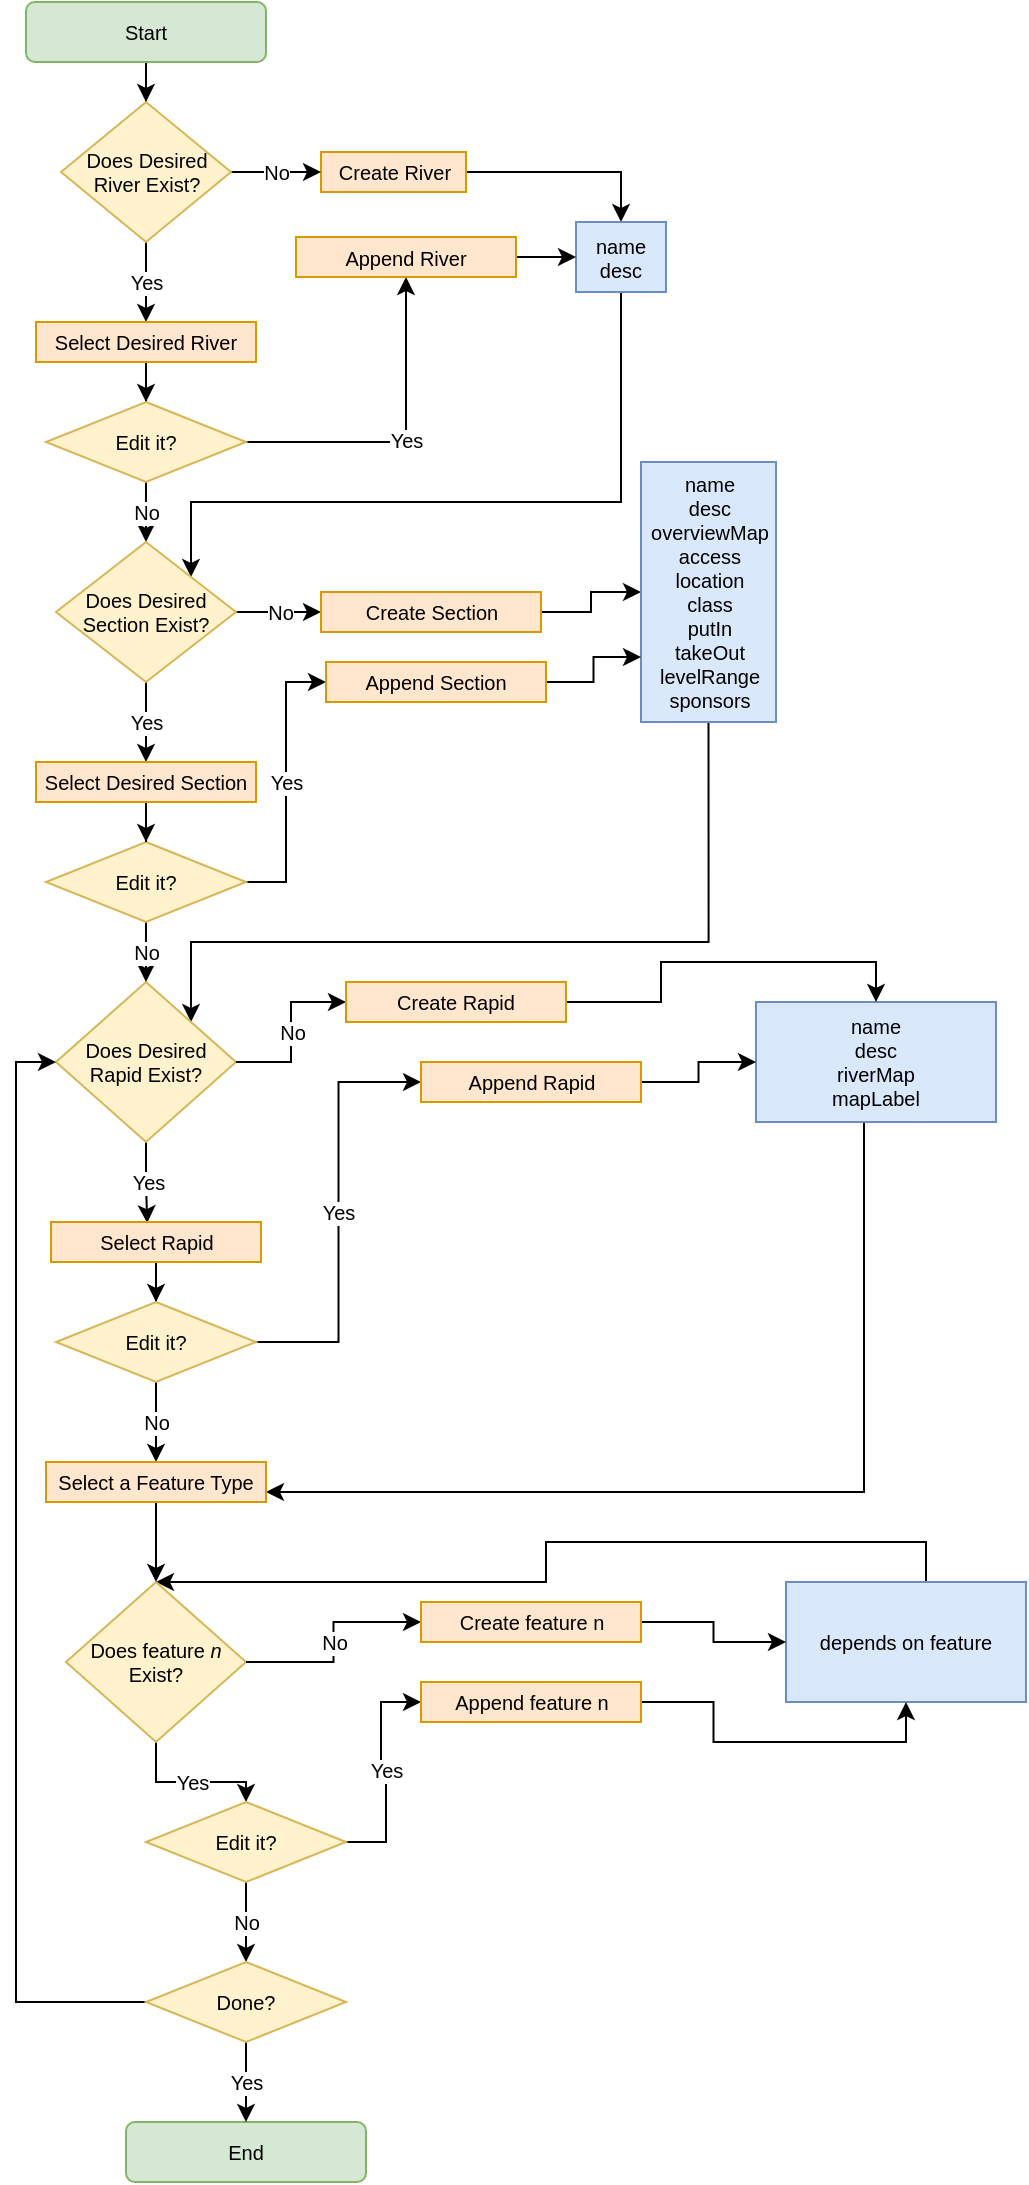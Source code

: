 <mxfile version="13.7.5" type="github">
  <diagram id="ItuifjqRIwDzFbKC9WBl" name="Page-1">
    <mxGraphModel dx="3555" dy="1905" grid="1" gridSize="10" guides="1" tooltips="1" connect="1" arrows="1" fold="1" page="1" pageScale="1" pageWidth="850" pageHeight="1100" math="0" shadow="0">
      <root>
        <mxCell id="0" />
        <mxCell id="1" parent="0" />
        <mxCell id="52mvo-1do-57cpNClRD--32" style="edgeStyle=orthogonalEdgeStyle;rounded=0;orthogonalLoop=1;jettySize=auto;html=1;entryX=0.5;entryY=0;entryDx=0;entryDy=0;fontSize=10;" parent="1" source="52mvo-1do-57cpNClRD--2" target="52mvo-1do-57cpNClRD--22" edge="1">
          <mxGeometry relative="1" as="geometry" />
        </mxCell>
        <mxCell id="52mvo-1do-57cpNClRD--2" value="Start" style="rounded=1;whiteSpace=wrap;html=1;glass=0;fontSize=10;fillColor=#d5e8d4;strokeColor=#82b366;" parent="1" vertex="1">
          <mxGeometry x="177" width="120" height="30" as="geometry" />
        </mxCell>
        <mxCell id="52mvo-1do-57cpNClRD--7" value="" style="edgeStyle=orthogonalEdgeStyle;rounded=0;orthogonalLoop=1;jettySize=auto;html=1;fontSize=10;" parent="1" source="52mvo-1do-57cpNClRD--3" target="52mvo-1do-57cpNClRD--6" edge="1">
          <mxGeometry relative="1" as="geometry" />
        </mxCell>
        <mxCell id="52mvo-1do-57cpNClRD--3" value="Create River" style="rounded=0;whiteSpace=wrap;html=1;shadow=0;fillColor=#ffe6cc;strokeColor=#d79b00;fontSize=10;" parent="1" vertex="1">
          <mxGeometry x="324.5" y="75" width="72.5" height="20" as="geometry" />
        </mxCell>
        <mxCell id="IXRtnwXpxsoN9EVaq035-75" style="edgeStyle=orthogonalEdgeStyle;rounded=0;orthogonalLoop=1;jettySize=auto;html=1;entryX=1;entryY=0;entryDx=0;entryDy=0;fontSize=10;" edge="1" parent="1" source="52mvo-1do-57cpNClRD--6" target="IXRtnwXpxsoN9EVaq035-20">
          <mxGeometry relative="1" as="geometry">
            <Array as="points">
              <mxPoint x="475" y="250" />
              <mxPoint x="260" y="250" />
            </Array>
          </mxGeometry>
        </mxCell>
        <mxCell id="52mvo-1do-57cpNClRD--6" value="&lt;font style=&quot;font-size: 10px;&quot;&gt;name&lt;br style=&quot;font-size: 10px;&quot;&gt;desc&lt;br style=&quot;font-size: 10px;&quot;&gt;&lt;/font&gt;" style="rounded=0;whiteSpace=wrap;html=1;fillColor=#dae8fc;strokeColor=#6c8ebf;fontSize=10;" parent="1" vertex="1">
          <mxGeometry x="452" y="110" width="45" height="35" as="geometry" />
        </mxCell>
        <mxCell id="52mvo-1do-57cpNClRD--35" style="edgeStyle=orthogonalEdgeStyle;rounded=0;orthogonalLoop=1;jettySize=auto;html=1;entryX=0;entryY=0.5;entryDx=0;entryDy=0;exitX=1;exitY=0.5;exitDx=0;exitDy=0;fontSize=10;" parent="1" source="IXRtnwXpxsoN9EVaq035-15" target="52mvo-1do-57cpNClRD--11" edge="1">
          <mxGeometry relative="1" as="geometry">
            <mxPoint x="637" y="350.029" as="sourcePoint" />
          </mxGeometry>
        </mxCell>
        <mxCell id="IXRtnwXpxsoN9EVaq035-38" style="edgeStyle=orthogonalEdgeStyle;rounded=0;orthogonalLoop=1;jettySize=auto;html=1;entryX=1;entryY=0;entryDx=0;entryDy=0;fontSize=10;exitX=0.5;exitY=1;exitDx=0;exitDy=0;" edge="1" parent="1" source="52mvo-1do-57cpNClRD--11" target="52mvo-1do-57cpNClRD--27">
          <mxGeometry relative="1" as="geometry">
            <Array as="points">
              <mxPoint x="518" y="470" />
              <mxPoint x="259" y="470" />
            </Array>
          </mxGeometry>
        </mxCell>
        <mxCell id="52mvo-1do-57cpNClRD--11" value="name&lt;br style=&quot;font-size: 10px;&quot;&gt;desc&lt;br style=&quot;font-size: 10px;&quot;&gt;overviewMap&lt;br style=&quot;font-size: 10px;&quot;&gt;access&lt;br style=&quot;font-size: 10px;&quot;&gt;location&lt;br style=&quot;font-size: 10px;&quot;&gt;class&lt;br style=&quot;font-size: 10px;&quot;&gt;putIn&lt;br style=&quot;font-size: 10px;&quot;&gt;takeOut&lt;br style=&quot;font-size: 10px;&quot;&gt;levelRange&lt;br style=&quot;font-size: 10px;&quot;&gt;sponsors" style="whiteSpace=wrap;html=1;rounded=0;strokeColor=#6c8ebf;fillColor=#dae8fc;fontSize=10;" parent="1" vertex="1">
          <mxGeometry x="484.5" y="230" width="67.5" height="130" as="geometry" />
        </mxCell>
        <mxCell id="IXRtnwXpxsoN9EVaq035-78" style="edgeStyle=orthogonalEdgeStyle;rounded=0;orthogonalLoop=1;jettySize=auto;html=1;entryX=1;entryY=0.75;entryDx=0;entryDy=0;fontSize=10;exitX=0.45;exitY=0.983;exitDx=0;exitDy=0;exitPerimeter=0;" edge="1" parent="1" source="52mvo-1do-57cpNClRD--15" target="IXRtnwXpxsoN9EVaq035-67">
          <mxGeometry relative="1" as="geometry" />
        </mxCell>
        <mxCell id="52mvo-1do-57cpNClRD--15" value="name&lt;br style=&quot;font-size: 10px&quot;&gt;desc&lt;br style=&quot;font-size: 10px&quot;&gt;riverMap&lt;br style=&quot;font-size: 10px&quot;&gt;mapLabel" style="whiteSpace=wrap;html=1;rounded=0;strokeColor=#6c8ebf;fillColor=#dae8fc;fontSize=10;" parent="1" vertex="1">
          <mxGeometry x="542" y="500" width="120" height="60" as="geometry" />
        </mxCell>
        <mxCell id="52mvo-1do-57cpNClRD--24" value="No" style="edgeStyle=orthogonalEdgeStyle;rounded=0;orthogonalLoop=1;jettySize=auto;html=1;fontSize=10;" parent="1" source="52mvo-1do-57cpNClRD--22" target="52mvo-1do-57cpNClRD--3" edge="1">
          <mxGeometry relative="1" as="geometry" />
        </mxCell>
        <mxCell id="52mvo-1do-57cpNClRD--42" value="Yes" style="edgeStyle=orthogonalEdgeStyle;rounded=0;orthogonalLoop=1;jettySize=auto;html=1;entryX=0.5;entryY=0;entryDx=0;entryDy=0;fontSize=10;" parent="1" source="52mvo-1do-57cpNClRD--22" target="52mvo-1do-57cpNClRD--41" edge="1">
          <mxGeometry relative="1" as="geometry" />
        </mxCell>
        <mxCell id="52mvo-1do-57cpNClRD--22" value="Does Desired River Exist?" style="rhombus;whiteSpace=wrap;html=1;rounded=0;shadow=0;glass=0;fillColor=#fff2cc;strokeColor=#d6b656;fontSize=10;" parent="1" vertex="1">
          <mxGeometry x="194.5" y="50" width="85" height="70" as="geometry" />
        </mxCell>
        <mxCell id="52mvo-1do-57cpNClRD--45" value="Yes" style="edgeStyle=orthogonalEdgeStyle;rounded=0;orthogonalLoop=1;jettySize=auto;html=1;entryX=0.458;entryY=0.028;entryDx=0;entryDy=0;entryPerimeter=0;fontSize=10;" parent="1" source="52mvo-1do-57cpNClRD--27" target="52mvo-1do-57cpNClRD--44" edge="1">
          <mxGeometry relative="1" as="geometry" />
        </mxCell>
        <mxCell id="52mvo-1do-57cpNClRD--27" value="Does Desired Rapid Exist?" style="rhombus;whiteSpace=wrap;html=1;rounded=0;shadow=0;glass=0;fillColor=#fff2cc;strokeColor=#d6b656;fontSize=10;" parent="1" vertex="1">
          <mxGeometry x="192" y="490" width="90" height="80" as="geometry" />
        </mxCell>
        <mxCell id="IXRtnwXpxsoN9EVaq035-2" style="edgeStyle=orthogonalEdgeStyle;rounded=0;orthogonalLoop=1;jettySize=auto;html=1;entryX=0.5;entryY=0;entryDx=0;entryDy=0;fontSize=10;" edge="1" parent="1" source="52mvo-1do-57cpNClRD--41" target="IXRtnwXpxsoN9EVaq035-1">
          <mxGeometry relative="1" as="geometry" />
        </mxCell>
        <mxCell id="52mvo-1do-57cpNClRD--41" value="Select Desired River" style="rounded=0;whiteSpace=wrap;html=1;shadow=0;glass=0;fillColor=#ffe6cc;strokeColor=#d79b00;fontSize=10;" parent="1" vertex="1">
          <mxGeometry x="182" y="160" width="110" height="20" as="geometry" />
        </mxCell>
        <mxCell id="IXRtnwXpxsoN9EVaq035-42" style="edgeStyle=orthogonalEdgeStyle;rounded=0;orthogonalLoop=1;jettySize=auto;html=1;entryX=0.5;entryY=0;entryDx=0;entryDy=0;fontSize=10;" edge="1" parent="1" source="52mvo-1do-57cpNClRD--44" target="IXRtnwXpxsoN9EVaq035-41">
          <mxGeometry relative="1" as="geometry" />
        </mxCell>
        <mxCell id="52mvo-1do-57cpNClRD--44" value="Select Rapid" style="rounded=0;whiteSpace=wrap;html=1;shadow=0;glass=0;fillColor=#ffe6cc;strokeColor=#d79b00;fontSize=10;" parent="1" vertex="1">
          <mxGeometry x="189.5" y="610" width="105" height="20" as="geometry" />
        </mxCell>
        <mxCell id="IXRtnwXpxsoN9EVaq035-6" value="Yes" style="edgeStyle=orthogonalEdgeStyle;rounded=0;orthogonalLoop=1;jettySize=auto;html=1;entryX=0.5;entryY=1;entryDx=0;entryDy=0;fontSize=10;" edge="1" parent="1" source="IXRtnwXpxsoN9EVaq035-1" target="IXRtnwXpxsoN9EVaq035-8">
          <mxGeometry relative="1" as="geometry" />
        </mxCell>
        <mxCell id="IXRtnwXpxsoN9EVaq035-12" value="No" style="edgeStyle=orthogonalEdgeStyle;rounded=0;orthogonalLoop=1;jettySize=auto;html=1;entryX=0.5;entryY=0;entryDx=0;entryDy=0;fontSize=10;" edge="1" parent="1" source="IXRtnwXpxsoN9EVaq035-1" target="IXRtnwXpxsoN9EVaq035-20">
          <mxGeometry relative="1" as="geometry">
            <mxPoint x="262" y="370" as="targetPoint" />
          </mxGeometry>
        </mxCell>
        <mxCell id="IXRtnwXpxsoN9EVaq035-1" value="Edit it?" style="rhombus;whiteSpace=wrap;html=1;rounded=0;shadow=0;glass=0;fillColor=#fff2cc;strokeColor=#d6b656;fontSize=10;" vertex="1" parent="1">
          <mxGeometry x="187" y="200" width="100" height="40" as="geometry" />
        </mxCell>
        <mxCell id="IXRtnwXpxsoN9EVaq035-76" style="edgeStyle=orthogonalEdgeStyle;rounded=0;orthogonalLoop=1;jettySize=auto;html=1;entryX=0;entryY=0.5;entryDx=0;entryDy=0;fontSize=10;" edge="1" parent="1" source="IXRtnwXpxsoN9EVaq035-8" target="52mvo-1do-57cpNClRD--6">
          <mxGeometry relative="1" as="geometry" />
        </mxCell>
        <mxCell id="IXRtnwXpxsoN9EVaq035-8" value="Append River" style="rounded=0;whiteSpace=wrap;html=1;shadow=0;fillColor=#ffe6cc;strokeColor=#d79b00;fontSize=10;" vertex="1" parent="1">
          <mxGeometry x="312" y="117.5" width="110" height="20" as="geometry" />
        </mxCell>
        <mxCell id="IXRtnwXpxsoN9EVaq035-16" value="No" style="edgeStyle=orthogonalEdgeStyle;rounded=0;orthogonalLoop=1;jettySize=auto;html=1;entryX=0;entryY=0.5;entryDx=0;entryDy=0;exitX=1;exitY=0.5;exitDx=0;exitDy=0;fontSize=10;" edge="1" parent="1" source="IXRtnwXpxsoN9EVaq035-20" target="IXRtnwXpxsoN9EVaq035-15">
          <mxGeometry relative="1" as="geometry">
            <mxPoint x="322" y="385" as="sourcePoint" />
          </mxGeometry>
        </mxCell>
        <mxCell id="IXRtnwXpxsoN9EVaq035-23" value="Yes" style="edgeStyle=orthogonalEdgeStyle;rounded=0;orthogonalLoop=1;jettySize=auto;html=1;entryX=0;entryY=0.5;entryDx=0;entryDy=0;fontSize=10;" edge="1" parent="1" source="IXRtnwXpxsoN9EVaq035-13" target="IXRtnwXpxsoN9EVaq035-21">
          <mxGeometry relative="1" as="geometry" />
        </mxCell>
        <mxCell id="IXRtnwXpxsoN9EVaq035-28" value="No" style="edgeStyle=orthogonalEdgeStyle;rounded=0;orthogonalLoop=1;jettySize=auto;html=1;fontSize=10;" edge="1" parent="1" source="IXRtnwXpxsoN9EVaq035-13" target="52mvo-1do-57cpNClRD--27">
          <mxGeometry relative="1" as="geometry" />
        </mxCell>
        <mxCell id="IXRtnwXpxsoN9EVaq035-13" value="Edit it?" style="rhombus;whiteSpace=wrap;html=1;rounded=0;shadow=0;glass=0;fillColor=#fff2cc;strokeColor=#d6b656;fontSize=10;" vertex="1" parent="1">
          <mxGeometry x="187" y="420" width="100" height="40" as="geometry" />
        </mxCell>
        <mxCell id="IXRtnwXpxsoN9EVaq035-15" value="Create Section" style="rounded=0;whiteSpace=wrap;html=1;shadow=0;fillColor=#ffe6cc;strokeColor=#d79b00;fontSize=10;" vertex="1" parent="1">
          <mxGeometry x="324.5" y="295" width="110" height="20" as="geometry" />
        </mxCell>
        <mxCell id="IXRtnwXpxsoN9EVaq035-26" value="Yes" style="edgeStyle=orthogonalEdgeStyle;rounded=0;orthogonalLoop=1;jettySize=auto;html=1;entryX=0.5;entryY=0;entryDx=0;entryDy=0;fontSize=10;" edge="1" parent="1" source="IXRtnwXpxsoN9EVaq035-20" target="IXRtnwXpxsoN9EVaq035-25">
          <mxGeometry relative="1" as="geometry" />
        </mxCell>
        <mxCell id="IXRtnwXpxsoN9EVaq035-20" value="Does Desired Section Exist?" style="rhombus;whiteSpace=wrap;html=1;rounded=0;shadow=0;glass=0;fillColor=#fff2cc;strokeColor=#d6b656;fontSize=10;" vertex="1" parent="1">
          <mxGeometry x="192" y="270" width="90" height="70" as="geometry" />
        </mxCell>
        <mxCell id="IXRtnwXpxsoN9EVaq035-24" style="edgeStyle=orthogonalEdgeStyle;rounded=0;orthogonalLoop=1;jettySize=auto;html=1;entryX=0;entryY=0.75;entryDx=0;entryDy=0;fontSize=10;" edge="1" parent="1" source="IXRtnwXpxsoN9EVaq035-21" target="52mvo-1do-57cpNClRD--11">
          <mxGeometry relative="1" as="geometry" />
        </mxCell>
        <mxCell id="IXRtnwXpxsoN9EVaq035-21" value="Append Section" style="rounded=0;whiteSpace=wrap;html=1;shadow=0;fillColor=#ffe6cc;strokeColor=#d79b00;fontSize=10;" vertex="1" parent="1">
          <mxGeometry x="327" y="330" width="110" height="20" as="geometry" />
        </mxCell>
        <mxCell id="IXRtnwXpxsoN9EVaq035-27" value="" style="edgeStyle=orthogonalEdgeStyle;rounded=0;orthogonalLoop=1;jettySize=auto;html=1;fontSize=10;" edge="1" parent="1" source="IXRtnwXpxsoN9EVaq035-25" target="IXRtnwXpxsoN9EVaq035-13">
          <mxGeometry relative="1" as="geometry" />
        </mxCell>
        <mxCell id="IXRtnwXpxsoN9EVaq035-25" value="Select Desired Section" style="rounded=0;whiteSpace=wrap;html=1;shadow=0;glass=0;fillColor=#ffe6cc;strokeColor=#d79b00;fontSize=10;" vertex="1" parent="1">
          <mxGeometry x="182" y="380" width="110" height="20" as="geometry" />
        </mxCell>
        <mxCell id="IXRtnwXpxsoN9EVaq035-31" value="No" style="edgeStyle=orthogonalEdgeStyle;rounded=0;orthogonalLoop=1;jettySize=auto;html=1;entryX=0;entryY=0.5;entryDx=0;entryDy=0;exitX=1;exitY=0.5;exitDx=0;exitDy=0;fontSize=10;" edge="1" parent="1" target="IXRtnwXpxsoN9EVaq035-33" source="52mvo-1do-57cpNClRD--27">
          <mxGeometry relative="1" as="geometry">
            <mxPoint x="322" y="635" as="sourcePoint" />
          </mxGeometry>
        </mxCell>
        <mxCell id="IXRtnwXpxsoN9EVaq035-32" value="Yes" style="edgeStyle=orthogonalEdgeStyle;rounded=0;orthogonalLoop=1;jettySize=auto;html=1;entryX=0;entryY=0.5;entryDx=0;entryDy=0;fontSize=10;exitX=1;exitY=0.5;exitDx=0;exitDy=0;" edge="1" parent="1" target="IXRtnwXpxsoN9EVaq035-35" source="IXRtnwXpxsoN9EVaq035-41">
          <mxGeometry relative="1" as="geometry">
            <mxPoint x="332" y="800" as="sourcePoint" />
          </mxGeometry>
        </mxCell>
        <mxCell id="IXRtnwXpxsoN9EVaq035-36" style="edgeStyle=orthogonalEdgeStyle;rounded=0;orthogonalLoop=1;jettySize=auto;html=1;entryX=0.5;entryY=0;entryDx=0;entryDy=0;fontSize=10;" edge="1" parent="1" source="IXRtnwXpxsoN9EVaq035-33" target="52mvo-1do-57cpNClRD--15">
          <mxGeometry relative="1" as="geometry" />
        </mxCell>
        <mxCell id="IXRtnwXpxsoN9EVaq035-33" value="Create Rapid" style="rounded=0;whiteSpace=wrap;html=1;shadow=0;fillColor=#ffe6cc;strokeColor=#d79b00;fontSize=10;" vertex="1" parent="1">
          <mxGeometry x="337" y="490" width="110" height="20" as="geometry" />
        </mxCell>
        <mxCell id="IXRtnwXpxsoN9EVaq035-37" style="edgeStyle=orthogonalEdgeStyle;rounded=0;orthogonalLoop=1;jettySize=auto;html=1;entryX=0;entryY=0.5;entryDx=0;entryDy=0;fontSize=10;" edge="1" parent="1" source="IXRtnwXpxsoN9EVaq035-35" target="52mvo-1do-57cpNClRD--15">
          <mxGeometry relative="1" as="geometry" />
        </mxCell>
        <mxCell id="IXRtnwXpxsoN9EVaq035-35" value="Append Rapid" style="rounded=0;whiteSpace=wrap;html=1;shadow=0;fillColor=#ffe6cc;strokeColor=#d79b00;fontSize=10;" vertex="1" parent="1">
          <mxGeometry x="374.5" y="530" width="110" height="20" as="geometry" />
        </mxCell>
        <mxCell id="IXRtnwXpxsoN9EVaq035-46" value="No" style="edgeStyle=orthogonalEdgeStyle;rounded=0;orthogonalLoop=1;jettySize=auto;html=1;entryX=0.5;entryY=0;entryDx=0;entryDy=0;fontSize=10;" edge="1" parent="1" source="IXRtnwXpxsoN9EVaq035-41" target="IXRtnwXpxsoN9EVaq035-67">
          <mxGeometry relative="1" as="geometry">
            <mxPoint x="287" y="940" as="targetPoint" />
          </mxGeometry>
        </mxCell>
        <mxCell id="IXRtnwXpxsoN9EVaq035-41" value="Edit it?" style="rhombus;whiteSpace=wrap;html=1;rounded=0;shadow=0;glass=0;fillColor=#fff2cc;strokeColor=#d6b656;fontSize=10;" vertex="1" parent="1">
          <mxGeometry x="192" y="650" width="100" height="40" as="geometry" />
        </mxCell>
        <mxCell id="IXRtnwXpxsoN9EVaq035-68" style="edgeStyle=orthogonalEdgeStyle;rounded=0;orthogonalLoop=1;jettySize=auto;html=1;entryX=0.5;entryY=0;entryDx=0;entryDy=0;fontSize=10;" edge="1" parent="1" source="IXRtnwXpxsoN9EVaq035-55" target="IXRtnwXpxsoN9EVaq035-57">
          <mxGeometry relative="1" as="geometry">
            <Array as="points">
              <mxPoint x="627" y="770" />
              <mxPoint x="437" y="770" />
              <mxPoint x="437" y="790" />
              <mxPoint x="262" y="790" />
            </Array>
          </mxGeometry>
        </mxCell>
        <mxCell id="IXRtnwXpxsoN9EVaq035-55" value="depends on feature" style="whiteSpace=wrap;html=1;rounded=0;strokeColor=#6c8ebf;fillColor=#dae8fc;fontSize=10;" vertex="1" parent="1">
          <mxGeometry x="557" y="790" width="120" height="60" as="geometry" />
        </mxCell>
        <mxCell id="IXRtnwXpxsoN9EVaq035-56" value="Yes" style="edgeStyle=orthogonalEdgeStyle;rounded=0;orthogonalLoop=1;jettySize=auto;html=1;entryX=0.5;entryY=0;entryDx=0;entryDy=0;fontSize=10;" edge="1" parent="1" source="IXRtnwXpxsoN9EVaq035-57" target="IXRtnwXpxsoN9EVaq035-66">
          <mxGeometry relative="1" as="geometry">
            <mxPoint x="259.46" y="960.56" as="targetPoint" />
          </mxGeometry>
        </mxCell>
        <mxCell id="IXRtnwXpxsoN9EVaq035-57" value="Does feature &lt;i&gt;n&lt;/i&gt; Exist?" style="rhombus;whiteSpace=wrap;html=1;rounded=0;shadow=0;glass=0;fillColor=#fff2cc;strokeColor=#d6b656;fontSize=10;" vertex="1" parent="1">
          <mxGeometry x="197" y="790" width="90" height="80" as="geometry" />
        </mxCell>
        <mxCell id="IXRtnwXpxsoN9EVaq035-59" value="No" style="edgeStyle=orthogonalEdgeStyle;rounded=0;orthogonalLoop=1;jettySize=auto;html=1;entryX=0;entryY=0.5;entryDx=0;entryDy=0;exitX=1;exitY=0.5;exitDx=0;exitDy=0;fontSize=10;" edge="1" parent="1" source="IXRtnwXpxsoN9EVaq035-57" target="IXRtnwXpxsoN9EVaq035-62">
          <mxGeometry relative="1" as="geometry">
            <mxPoint x="339.5" y="805" as="sourcePoint" />
          </mxGeometry>
        </mxCell>
        <mxCell id="IXRtnwXpxsoN9EVaq035-60" value="Yes" style="edgeStyle=orthogonalEdgeStyle;rounded=0;orthogonalLoop=1;jettySize=auto;html=1;entryX=0;entryY=0.5;entryDx=0;entryDy=0;fontSize=10;exitX=1;exitY=0.5;exitDx=0;exitDy=0;" edge="1" parent="1" source="IXRtnwXpxsoN9EVaq035-66" target="IXRtnwXpxsoN9EVaq035-64">
          <mxGeometry relative="1" as="geometry">
            <mxPoint x="349.5" y="970" as="sourcePoint" />
          </mxGeometry>
        </mxCell>
        <mxCell id="IXRtnwXpxsoN9EVaq035-61" style="edgeStyle=orthogonalEdgeStyle;rounded=0;orthogonalLoop=1;jettySize=auto;html=1;entryX=0;entryY=0.5;entryDx=0;entryDy=0;fontSize=10;" edge="1" parent="1" source="IXRtnwXpxsoN9EVaq035-62" target="IXRtnwXpxsoN9EVaq035-55">
          <mxGeometry relative="1" as="geometry" />
        </mxCell>
        <mxCell id="IXRtnwXpxsoN9EVaq035-62" value="Create feature n" style="rounded=0;whiteSpace=wrap;html=1;shadow=0;fillColor=#ffe6cc;strokeColor=#d79b00;fontSize=10;" vertex="1" parent="1">
          <mxGeometry x="374.5" y="800" width="110" height="20" as="geometry" />
        </mxCell>
        <mxCell id="IXRtnwXpxsoN9EVaq035-63" style="edgeStyle=orthogonalEdgeStyle;rounded=0;orthogonalLoop=1;jettySize=auto;html=1;entryX=0.5;entryY=1;entryDx=0;entryDy=0;fontSize=10;" edge="1" parent="1" source="IXRtnwXpxsoN9EVaq035-64" target="IXRtnwXpxsoN9EVaq035-55">
          <mxGeometry relative="1" as="geometry" />
        </mxCell>
        <mxCell id="IXRtnwXpxsoN9EVaq035-64" value="Append feature n" style="rounded=0;whiteSpace=wrap;html=1;shadow=0;fillColor=#ffe6cc;strokeColor=#d79b00;fontSize=10;" vertex="1" parent="1">
          <mxGeometry x="374.5" y="840" width="110" height="20" as="geometry" />
        </mxCell>
        <mxCell id="IXRtnwXpxsoN9EVaq035-83" value="No" style="edgeStyle=orthogonalEdgeStyle;rounded=0;orthogonalLoop=1;jettySize=auto;html=1;entryX=0.5;entryY=0;entryDx=0;entryDy=0;fontSize=10;" edge="1" parent="1" source="IXRtnwXpxsoN9EVaq035-66" target="IXRtnwXpxsoN9EVaq035-82">
          <mxGeometry relative="1" as="geometry" />
        </mxCell>
        <mxCell id="IXRtnwXpxsoN9EVaq035-66" value="Edit it?" style="rhombus;whiteSpace=wrap;html=1;rounded=0;shadow=0;glass=0;fillColor=#fff2cc;strokeColor=#d6b656;fontSize=10;" vertex="1" parent="1">
          <mxGeometry x="237" y="900" width="100" height="40" as="geometry" />
        </mxCell>
        <mxCell id="IXRtnwXpxsoN9EVaq035-69" style="edgeStyle=orthogonalEdgeStyle;rounded=0;orthogonalLoop=1;jettySize=auto;html=1;entryX=0.5;entryY=0;entryDx=0;entryDy=0;fontSize=10;" edge="1" parent="1" source="IXRtnwXpxsoN9EVaq035-67" target="IXRtnwXpxsoN9EVaq035-57">
          <mxGeometry relative="1" as="geometry" />
        </mxCell>
        <mxCell id="IXRtnwXpxsoN9EVaq035-67" value="Select a Feature Type" style="rounded=0;whiteSpace=wrap;html=1;shadow=0;fillColor=#ffe6cc;strokeColor=#d79b00;fontSize=10;" vertex="1" parent="1">
          <mxGeometry x="187" y="730" width="110" height="20" as="geometry" />
        </mxCell>
        <mxCell id="IXRtnwXpxsoN9EVaq035-72" value="End" style="rounded=1;whiteSpace=wrap;html=1;glass=0;fontSize=10;fillColor=#d5e8d4;strokeColor=#82b366;" vertex="1" parent="1">
          <mxGeometry x="227" y="1060" width="120" height="30" as="geometry" />
        </mxCell>
        <mxCell id="IXRtnwXpxsoN9EVaq035-84" value="Yes" style="edgeStyle=orthogonalEdgeStyle;rounded=0;orthogonalLoop=1;jettySize=auto;html=1;fontSize=10;" edge="1" parent="1" source="IXRtnwXpxsoN9EVaq035-82" target="IXRtnwXpxsoN9EVaq035-72">
          <mxGeometry relative="1" as="geometry" />
        </mxCell>
        <mxCell id="IXRtnwXpxsoN9EVaq035-85" style="edgeStyle=orthogonalEdgeStyle;rounded=0;orthogonalLoop=1;jettySize=auto;html=1;entryX=0;entryY=0.5;entryDx=0;entryDy=0;fontSize=10;" edge="1" parent="1" source="IXRtnwXpxsoN9EVaq035-82" target="52mvo-1do-57cpNClRD--27">
          <mxGeometry relative="1" as="geometry">
            <Array as="points">
              <mxPoint x="172" y="1000" />
              <mxPoint x="172" y="530" />
            </Array>
          </mxGeometry>
        </mxCell>
        <mxCell id="IXRtnwXpxsoN9EVaq035-82" value="Done?" style="rhombus;whiteSpace=wrap;html=1;rounded=0;shadow=0;glass=0;fillColor=#fff2cc;strokeColor=#d6b656;fontSize=10;" vertex="1" parent="1">
          <mxGeometry x="237" y="980" width="100" height="40" as="geometry" />
        </mxCell>
      </root>
    </mxGraphModel>
  </diagram>
</mxfile>
